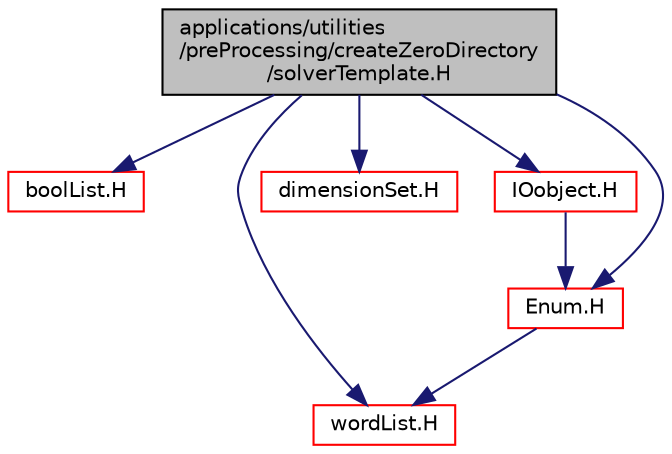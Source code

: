 digraph "applications/utilities/preProcessing/createZeroDirectory/solverTemplate.H"
{
  bgcolor="transparent";
  edge [fontname="Helvetica",fontsize="10",labelfontname="Helvetica",labelfontsize="10"];
  node [fontname="Helvetica",fontsize="10",shape=record];
  Node1 [label="applications/utilities\l/preProcessing/createZeroDirectory\l/solverTemplate.H",height=0.2,width=0.4,color="black", fillcolor="grey75", style="filled" fontcolor="black"];
  Node1 -> Node2 [color="midnightblue",fontsize="10",style="solid",fontname="Helvetica"];
  Node2 [label="boolList.H",height=0.2,width=0.4,color="red",URL="$boolList_8H.html"];
  Node1 -> Node3 [color="midnightblue",fontsize="10",style="solid",fontname="Helvetica"];
  Node3 [label="wordList.H",height=0.2,width=0.4,color="red",URL="$wordList_8H.html"];
  Node1 -> Node4 [color="midnightblue",fontsize="10",style="solid",fontname="Helvetica"];
  Node4 [label="dimensionSet.H",height=0.2,width=0.4,color="red",URL="$dimensionSet_8H.html"];
  Node1 -> Node5 [color="midnightblue",fontsize="10",style="solid",fontname="Helvetica"];
  Node5 [label="IOobject.H",height=0.2,width=0.4,color="red",URL="$IOobject_8H.html"];
  Node5 -> Node6 [color="midnightblue",fontsize="10",style="solid",fontname="Helvetica"];
  Node6 [label="Enum.H",height=0.2,width=0.4,color="red",URL="$Enum_8H.html"];
  Node6 -> Node3 [color="midnightblue",fontsize="10",style="solid",fontname="Helvetica"];
  Node1 -> Node6 [color="midnightblue",fontsize="10",style="solid",fontname="Helvetica"];
}
